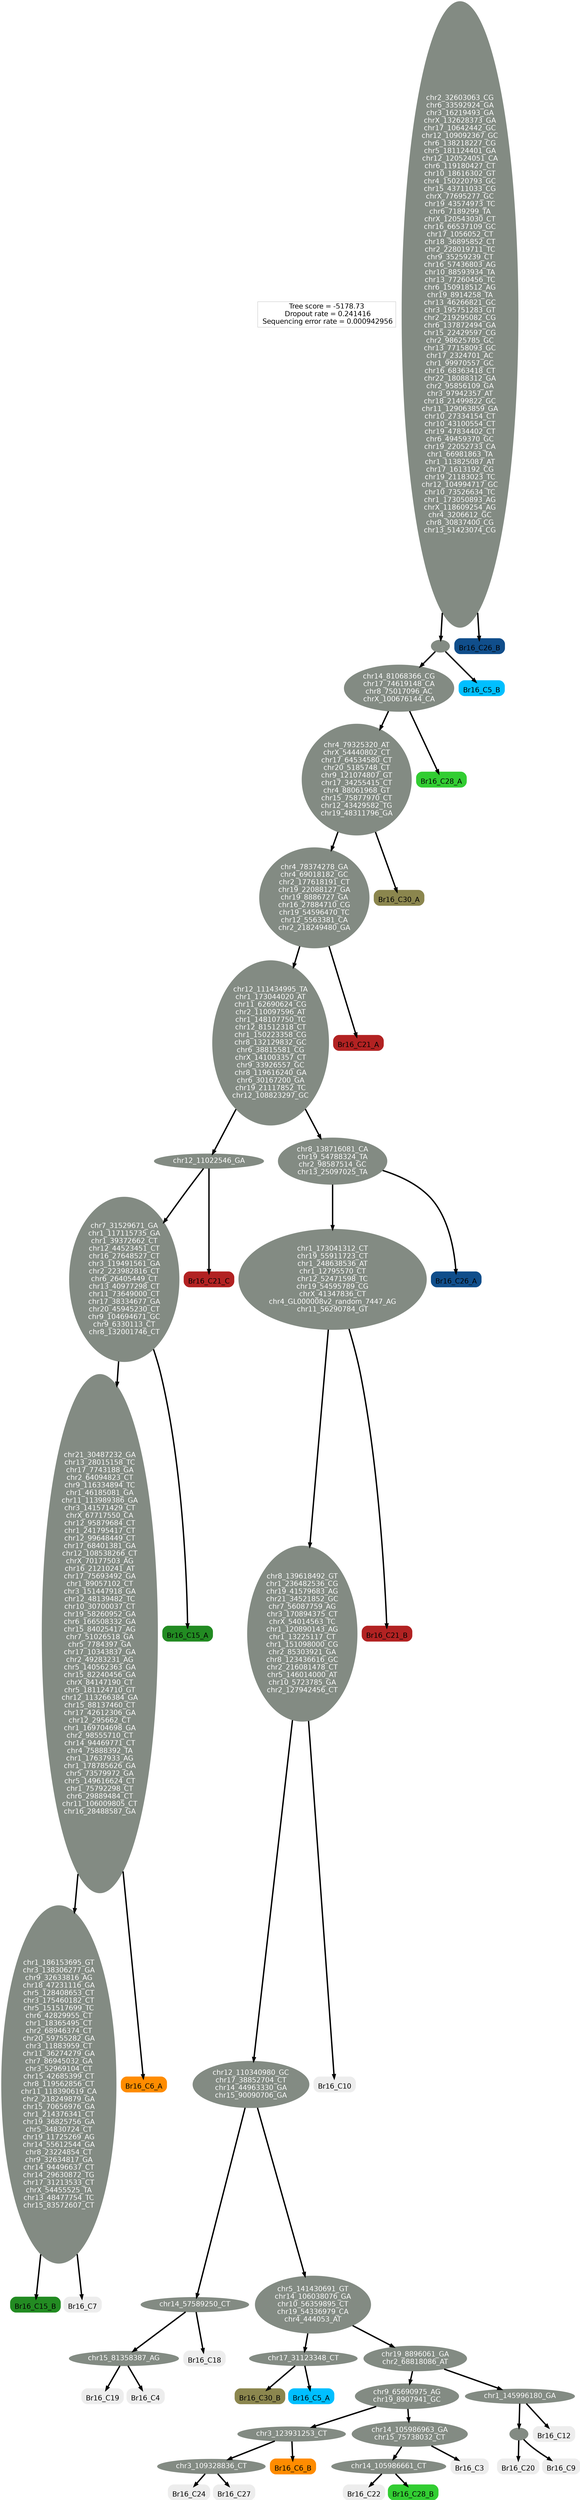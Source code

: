 digraph G {
node [color=gray, shape=box, fontcolor=black, fontsize=20, fontname=Helvetica];
scoreBox [label= "Tree score = -5178.73
 Dropout rate = 0.241416
 Sequencing error rate = 0.000942956"];
edge [penwidth=4];
node [color=honeydew4, style=filled, fontcolor=white, shape=oval];
27 [label="chr9_65690975_AG
chr19_8907941_GC
"];
28 [label="chr3_123931253_CT
"];
29 [label="chr12_111434995_TA
chr1_173044020_AT
chr11_62690624_CG
chr2_110097596_AT
chr1_148107750_TC
chr12_81512318_CT
chr1_150223358_CG
chr8_132129832_GC
chr6_38815581_CG
chrX_141003357_CT
chr9_33926557_GC
chr8_119616240_GA
chr6_30167200_GA
chr19_21117852_TC
chr12_108823297_GC
"];
30 [label="chr14_57589250_CT
"];
31 [label=""];
32 [label="chr12_11022546_GA
"];
33 [label="chr1_186153695_GT
chr3_138306277_GA
chr9_32633816_AG
chr18_47231116_GA
chr5_128408653_CT
chr3_175460182_CT
chr5_151517699_TC
chr6_42829955_CT
chr1_18365495_CT
chr2_68946374_CT
chr20_59755282_GA
chr3_11883959_CT
chr11_36274279_GA
chr7_86945032_GA
chr3_52969104_CT
chr15_42685399_CT
chr8_119562856_CT
chr11_118390619_CA
chr2_218249879_GA
chr15_70656976_GA
chr1_214376341_CT
chr19_36825756_GA
chr5_34830724_CT
chr19_11725269_AG
chr14_55612544_GA
chr8_23224854_CT
chr9_32634817_GA
chr14_94496637_CT
chr14_29630872_TG
chr17_31213533_CT
chrX_54455525_TA
chr13_48477754_TC
chr15_83572607_CT
"];
34 [label="chr15_81358387_AG
"];
35 [label="chr14_105986963_GA
chr15_75738032_CT
"];
36 [label="chr3_109328836_CT
"];
37 [label="chr8_139618492_GT
chr1_236482536_CG
chr19_41579683_AG
chr21_34521852_GC
chr7_56087759_AG
chr3_170894375_CT
chrX_54014563_TC
chr1_120890143_AG
chr1_13225117_CT
chr1_151098000_CG
chr2_85303921_GA
chr8_123436616_GC
chr2_216081478_CT
chr5_146014000_AT
chr10_5723785_GA
chr2_127942456_CT
"];
38 [label="chr1_173041312_CT
chr19_55911723_CT
chr1_248638536_AT
chr1_12795570_CT
chr12_52471598_TC
chr19_54595789_CG
chrX_41347836_CT
chr4_GL000008v2_random_7447_AG
chr11_56290784_GT
"];
39 [label="chr21_30487232_GA
chr13_28015158_TC
chr17_7743188_GA
chr2_64094823_CT
chr9_116334894_TC
chr1_46185081_GA
chr11_113989386_GA
chr3_141571429_CT
chrX_67717550_CA
chr12_95879684_CT
chr1_241795417_CT
chr12_99648449_CT
chr17_68401381_GA
chr12_108538266_CT
chrX_70177503_AG
chr16_21210241_AT
chr17_75693492_GA
chr1_89057102_CT
chr3_151447918_GA
chr12_48139482_TC
chr10_30700037_CT
chr19_58260952_GA
chr6_166508332_GA
chr15_84025417_AG
chr7_51026518_GA
chr5_7784397_GA
chr17_10343837_GA
chr2_49283231_AG
chr5_140562363_GA
chr15_82240456_GA
chrX_84147190_CT
chr5_181124710_GT
chr12_113266384_GA
chr15_88137460_CT
chr17_42612306_GA
chr12_295662_CT
chr1_169704698_GA
chr2_98555710_CT
chr14_94469771_CT
chr4_75888392_TA
chr1_17637933_AG
chr1_178785626_GA
chr5_73579972_GA
chr5_149616624_CT
chr1_75792298_CT
chr6_29889484_CT
chr11_106009805_CT
chr16_28488587_GA
"];
40 [label="chr14_105986661_CT
"];
41 [label="chr7_31529671_GA
chr1_117115735_GA
chr1_39372662_CT
chr12_44523451_CT
chr16_27648527_CT
chr3_119491561_GA
chr2_223982816_CT
chr6_26405449_CT
chr13_40977298_CT
chr11_73649000_CT
chr17_38334677_GA
chr20_45945230_CT
chr9_104694671_GC
chr9_6330113_CT
chr8_132001746_CT
"];
42 [label="chr12_110340980_GC
chr17_38852704_CT
chr14_44963330_GA
chr15_90090706_GA
"];
43 [label="chr1_145996180_GA
"];
44 [label="chr8_138716081_CA
chr19_54788324_TA
chr2_98587514_GC
chr13_25097025_TA
"];
45 [label="chr4_78374278_GA
chr4_69018182_GC
chr2_177618191_CT
chr19_22088127_GA
chr19_8886727_GA
chr16_27884710_CG
chr19_54596470_TC
chr12_5563381_CA
chr2_218249480_GA
"];
46 [label="chr5_141430691_GT
chr14_106038076_GA
chr10_56359895_CT
chr19_54336979_CA
chr4_444053_AT
"];
47 [label=""];
48 [label="chr17_31123348_CT
"];
49 [label="chr4_79325320_AT
chrX_54440802_CT
chr17_64534580_CT
chr20_5185748_CT
chr9_121074807_GT
chr17_34255415_CT
chr4_88061968_GT
chr15_75877970_CT
chr12_43429582_TG
chr19_48311796_GA
"];
50 [label="chr14_81068366_CG
chr17_74619148_CA
chr8_75017096_AC
chrX_100676144_CA
"];
51 [label="chr19_8896061_GA
chr2_68818086_AT
"];
52 [label="chr2_32603063_CG
chr6_33592924_GA
chr3_16219493_GA
chrX_132628373_GA
chr17_10642442_GC
chr12_109092367_GC
chr6_138218227_CG
chr5_181124401_GA
chr12_120524051_CA
chr6_119180427_CT
chr10_18616302_GT
chr4_150220793_GC
chr15_43711033_CG
chrX_77695277_GC
chr19_43574973_TC
chr6_7189299_TA
chrX_120543030_CT
chr16_66537109_GC
chr17_1056052_CT
chr18_36895852_CT
chr2_228019711_TC
chr9_35259239_CT
chr16_57436803_AG
chr10_88593934_TA
chr13_77260456_TC
chr6_150918512_AG
chr19_8914258_TA
chr13_46266821_GC
chr3_195751283_GT
chr2_219295082_CG
chr6_137872494_GA
chr15_22429597_CG
chr2_98625785_GC
chr13_77158093_GC
chr17_2324701_AC
chr1_99970557_GC
chr16_68363418_CT
chr22_18088312_GA
chr2_95856109_GA
chr3_97942357_AT
chr18_21499822_GC
chr11_129063859_GA
chr10_27334154_CT
chr10_43100554_CT
chr19_47834402_CT
chr6_49459370_GC
chr19_22052733_CA
chr1_66981863_TA
chr1_113825087_AT
chr17_1613192_CG
chr19_21183023_TC
chr12_104994717_GC
chr10_73526634_TC
chr1_173050893_AG
chrX_118609254_AG
chr4_3206612_GC
chr8_30837400_CG
chr13_51423074_CG
"];
node [fontname=helvetica,fontcolor=black,shape="box",penwidth=10,style="rounded,filled,bold",imagepos="bc",imagescale=true, labelloc=b]; 
0[color=gray93,label="Br16_C10",fillcolor=gray93,image="../CTC-cluster-icons/cluster_1-0.png"];
1[color=gray93,label="Br16_C12",fillcolor=gray93,image="../CTC-cluster-icons/cluster_1-0.png"];
2[color=forestgreen,label="Br16_C15_A",fillcolor=forestgreen,image="../CTC-cluster-icons/cluster_2-0.png"];
3[color=forestgreen,label="Br16_C15_B",fillcolor=forestgreen,image="../CTC-cluster-icons/cluster_2-0.png"];
4[color=gray93,label="Br16_C18",fillcolor=gray93,image="../CTC-cluster-icons/cluster_1-0.png"];
5[color=gray93,label="Br16_C19",fillcolor=gray93,image="../CTC-cluster-icons/cluster_1-0.png"];
6[color=gray93,label="Br16_C20",fillcolor=gray93,image="../CTC-cluster-icons/cluster_1-0.png"];
7[color=firebrick,label="Br16_C21_A",fillcolor=firebrick,image="../CTC-cluster-icons/cluster_3-0.png"];
8[color=firebrick,label="Br16_C21_B",fillcolor=firebrick,image="../CTC-cluster-icons/cluster_3-0.png"];
9[color=firebrick,label="Br16_C21_C",fillcolor=firebrick,image="../CTC-cluster-icons/cluster_3-0.png"];
10[color=gray93,label="Br16_C22",fillcolor=gray93,image="../CTC-cluster-icons/cluster_1-0.png"];
11[color=gray93,label="Br16_C24",fillcolor=gray93,image="../CTC-cluster-icons/cluster_1-0.png"];
12[color=dodgerblue4,label="Br16_C26_A",fillcolor=dodgerblue4,image="../CTC-cluster-icons/cluster_2-0.png"];
13[color=dodgerblue4,label="Br16_C26_B",fillcolor=dodgerblue4,image="../CTC-cluster-icons/cluster_2-0.png"];
14[color=gray93,label="Br16_C27",fillcolor=gray93,image="../CTC-cluster-icons/cluster_1-0.png"];
15[color=limegreen,label="Br16_C28_A",fillcolor=limegreen,image="../CTC-cluster-icons/cluster_2-0.png"];
16[color=limegreen,label="Br16_C28_B",fillcolor=limegreen,image="../CTC-cluster-icons/cluster_2-0.png"];
17[color=gray93,label="Br16_C3",fillcolor=gray93,image="../CTC-cluster-icons/cluster_1-0.png"];
18[color=khaki4,label="Br16_C30_A",fillcolor=khaki4,image="../CTC-cluster-icons/cluster_2-0.png"];
19[color=khaki4,label="Br16_C30_B",fillcolor=khaki4,image="../CTC-cluster-icons/cluster_2-0.png"];
20[color=gray93,label="Br16_C4",fillcolor=gray93,image="../CTC-cluster-icons/cluster_1-0.png"];
21[color=deepskyblue,label="Br16_C5_A",fillcolor=deepskyblue,image="../CTC-cluster-icons/cluster_2-0.png"];
22[color=deepskyblue,label="Br16_C5_B",fillcolor=deepskyblue,image="../CTC-cluster-icons/cluster_2-0.png"];
23[color=darkorange,label="Br16_C6_A",fillcolor=darkorange,image="../CTC-cluster-icons/cluster_2-0.png"];
24[color=darkorange,label="Br16_C6_B",fillcolor=darkorange,image="../CTC-cluster-icons/cluster_2-0.png"];
25[color=gray93,label="Br16_C7",fillcolor=gray93,image="../CTC-cluster-icons/cluster_1-0.png"];
26[color=gray93,label="Br16_C9",fillcolor=gray93,image="../CTC-cluster-icons/cluster_1-0.png"];
37 -> 0;
43 -> 1;
41 -> 2;
33 -> 3;
30 -> 4;
34 -> 5;
31 -> 6;
45 -> 7;
38 -> 8;
32 -> 9;
40 -> 10;
36 -> 11;
44 -> 12;
52 -> 13;
36 -> 14;
50 -> 15;
40 -> 16;
35 -> 17;
49 -> 18;
48 -> 19;
34 -> 20;
48 -> 21;
47 -> 22;
39 -> 23;
28 -> 24;
33 -> 25;
31 -> 26;
51 -> 27;
27 -> 28;
45 -> 29;
42 -> 30;
43 -> 31;
29 -> 32;
39 -> 33;
30 -> 34;
27 -> 35;
28 -> 36;
38 -> 37;
44 -> 38;
41 -> 39;
35 -> 40;
32 -> 41;
37 -> 42;
51 -> 43;
29 -> 44;
49 -> 45;
42 -> 46;
52 -> 47;
46 -> 48;
50 -> 49;
47 -> 50;
46 -> 51;
}
